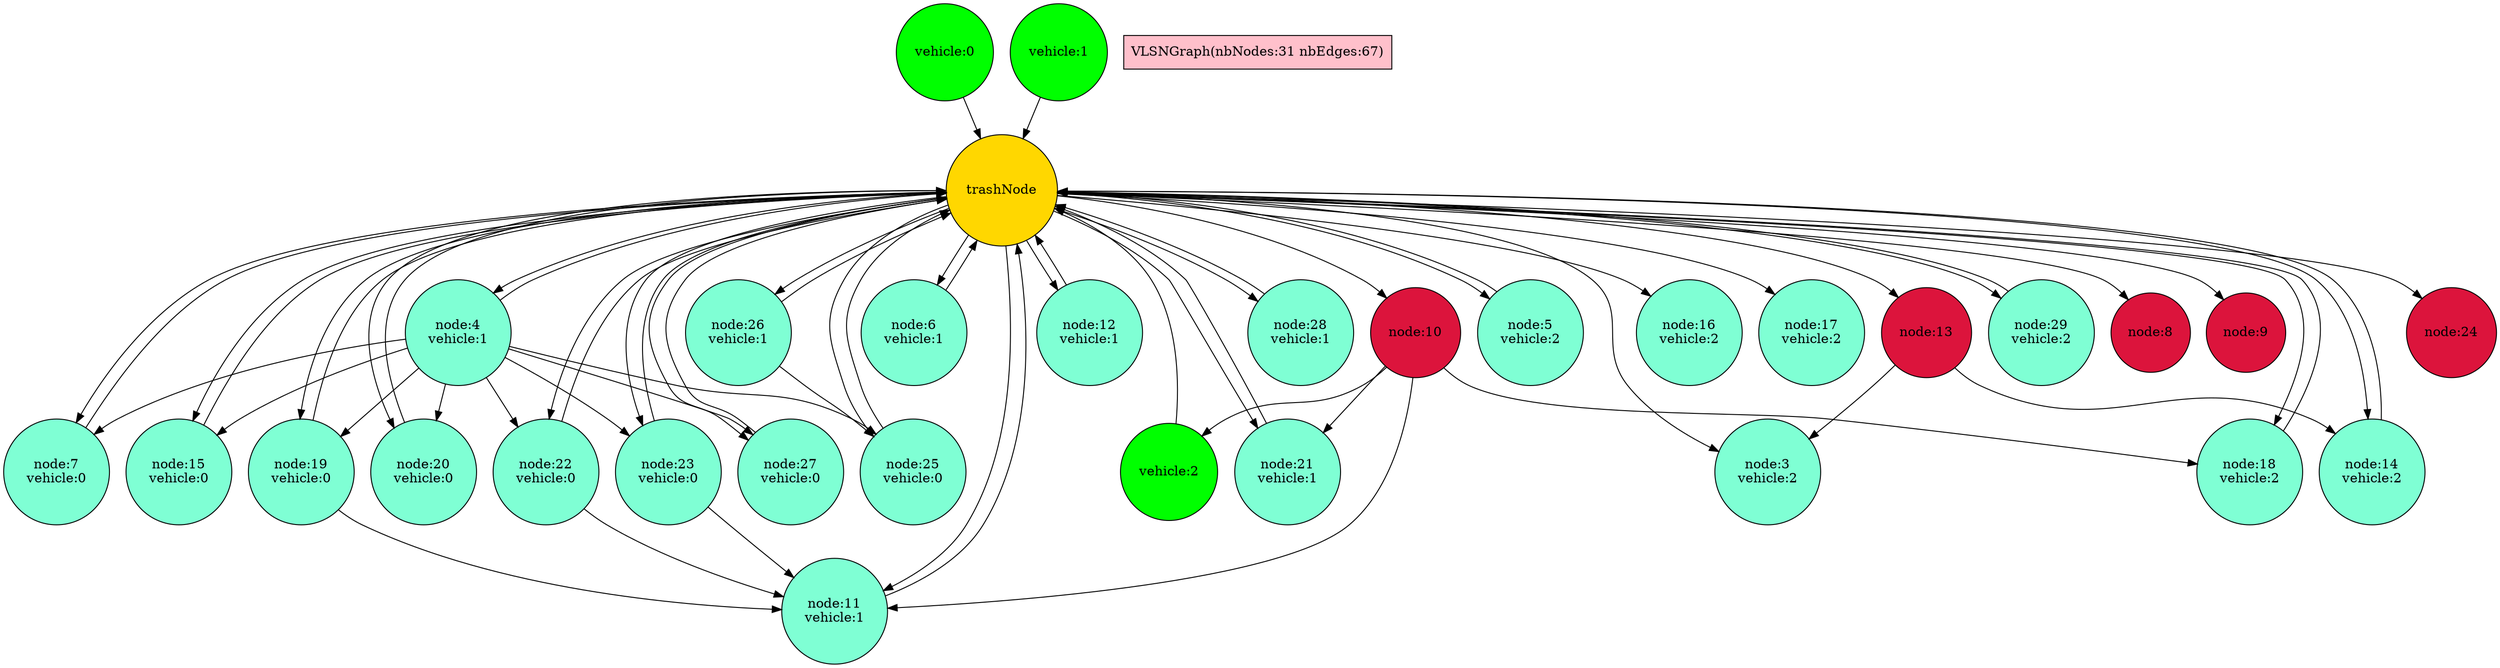 ##Command to produce the output: "neato -Tpng thisfile > thisfile.png"
digraph VLSNGraph {
    "0" [shape=circle,style=filled,fillcolor=green,color=black, label = "vehicle:0"] ;
    "1" [shape=circle,style=filled,fillcolor=green,color=black, label = "vehicle:1"] ;
    "2" [shape=circle,style=filled,fillcolor=green,color=black, label = "vehicle:2"] ;
    "3" [shape=circle,style=filled,fillcolor=gold,color=black, label = trashNode] ;
    "4" [shape=circle,style=filled,fillcolor=aquamarine,color=black, label = "node:7\nvehicle:0"] ;
    "5" [shape=circle,style=filled,fillcolor=aquamarine,color=black, label = "node:15\nvehicle:0"] ;
    "6" [shape=circle,style=filled,fillcolor=aquamarine,color=black, label = "node:19\nvehicle:0"] ;
    "7" [shape=circle,style=filled,fillcolor=aquamarine,color=black, label = "node:20\nvehicle:0"] ;
    "8" [shape=circle,style=filled,fillcolor=aquamarine,color=black, label = "node:22\nvehicle:0"] ;
    "9" [shape=circle,style=filled,fillcolor=aquamarine,color=black, label = "node:23\nvehicle:0"] ;
    "10" [shape=circle,style=filled,fillcolor=aquamarine,color=black, label = "node:25\nvehicle:0"] ;
    "11" [shape=circle,style=filled,fillcolor=aquamarine,color=black, label = "node:27\nvehicle:0"] ;
    "12" [shape=circle,style=filled,fillcolor=aquamarine,color=black, label = "node:4\nvehicle:1"] ;
    "13" [shape=circle,style=filled,fillcolor=aquamarine,color=black, label = "node:6\nvehicle:1"] ;
    "14" [shape=circle,style=filled,fillcolor=aquamarine,color=black, label = "node:11\nvehicle:1"] ;
    "15" [shape=circle,style=filled,fillcolor=aquamarine,color=black, label = "node:12\nvehicle:1"] ;
    "16" [shape=circle,style=filled,fillcolor=aquamarine,color=black, label = "node:21\nvehicle:1"] ;
    "17" [shape=circle,style=filled,fillcolor=aquamarine,color=black, label = "node:26\nvehicle:1"] ;
    "18" [shape=circle,style=filled,fillcolor=aquamarine,color=black, label = "node:28\nvehicle:1"] ;
    "19" [shape=circle,style=filled,fillcolor=aquamarine,color=black, label = "node:3\nvehicle:2"] ;
    "20" [shape=circle,style=filled,fillcolor=aquamarine,color=black, label = "node:5\nvehicle:2"] ;
    "21" [shape=circle,style=filled,fillcolor=aquamarine,color=black, label = "node:14\nvehicle:2"] ;
    "22" [shape=circle,style=filled,fillcolor=aquamarine,color=black, label = "node:16\nvehicle:2"] ;
    "23" [shape=circle,style=filled,fillcolor=aquamarine,color=black, label = "node:17\nvehicle:2"] ;
    "24" [shape=circle,style=filled,fillcolor=aquamarine,color=black, label = "node:18\nvehicle:2"] ;
    "25" [shape=circle,style=filled,fillcolor=aquamarine,color=black, label = "node:29\nvehicle:2"] ;
    "26" [shape=circle,style=filled,fillcolor=crimson,color=black, label = "node:8"] ;
    "27" [shape=circle,style=filled,fillcolor=crimson,color=black, label = "node:9"] ;
    "28" [shape=circle,style=filled,fillcolor=crimson,color=black, label = "node:10"] ;
    "29" [shape=circle,style=filled,fillcolor=crimson,color=black, label = "node:13"] ;
    "30" [shape=circle,style=filled,fillcolor=crimson,color=black, label = "node:24"] ;
    0 -> 3;
    1 -> 3;
    2 -> 3;
    3 -> 26;
    3 -> 27;
    3 -> 28;
    3 -> 29;
    3 -> 30;
    3 -> 4;
    3 -> 5;
    3 -> 6;
    3 -> 7;
    3 -> 8;
    3 -> 9;
    3 -> 10;
    3 -> 11;
    3 -> 12;
    3 -> 13;
    3 -> 14;
    3 -> 15;
    3 -> 16;
    3 -> 17;
    3 -> 18;
    3 -> 19;
    3 -> 20;
    3 -> 21;
    3 -> 22;
    3 -> 23;
    3 -> 24;
    3 -> 25;
    28 -> 14;
    5 -> 3;
    29 -> 21;
    17 -> 3;
    18 -> 3;
    24 -> 3;
    25 -> 3;
    28 -> 2;
    29 -> 19;
    28 -> 24;
    28 -> 16;
    12 -> 4;
    12 -> 10;
    9 -> 3;
    14 -> 3;
    15 -> 3;
    20 -> 3;
    21 -> 3;
    8 -> 14;
    12 -> 9;
    12 -> 11;
    4 -> 3;
    6 -> 14;
    12 -> 8;
    10 -> 3;
    12 -> 5;
    12 -> 3;
    12 -> 7;
    8 -> 3;
    11 -> 3;
    17 -> 10;
    13 -> 3;
    9 -> 14;
    12 -> 6;
    6 -> 3;
    7 -> 3;
    16 -> 3;
    legend[shape=rectangle,style=filled,fillcolor=pink,color=black,label = "VLSNGraph(nbNodes:31 nbEdges:67)"] ;
    overlap=false
    fontsize=12;
}